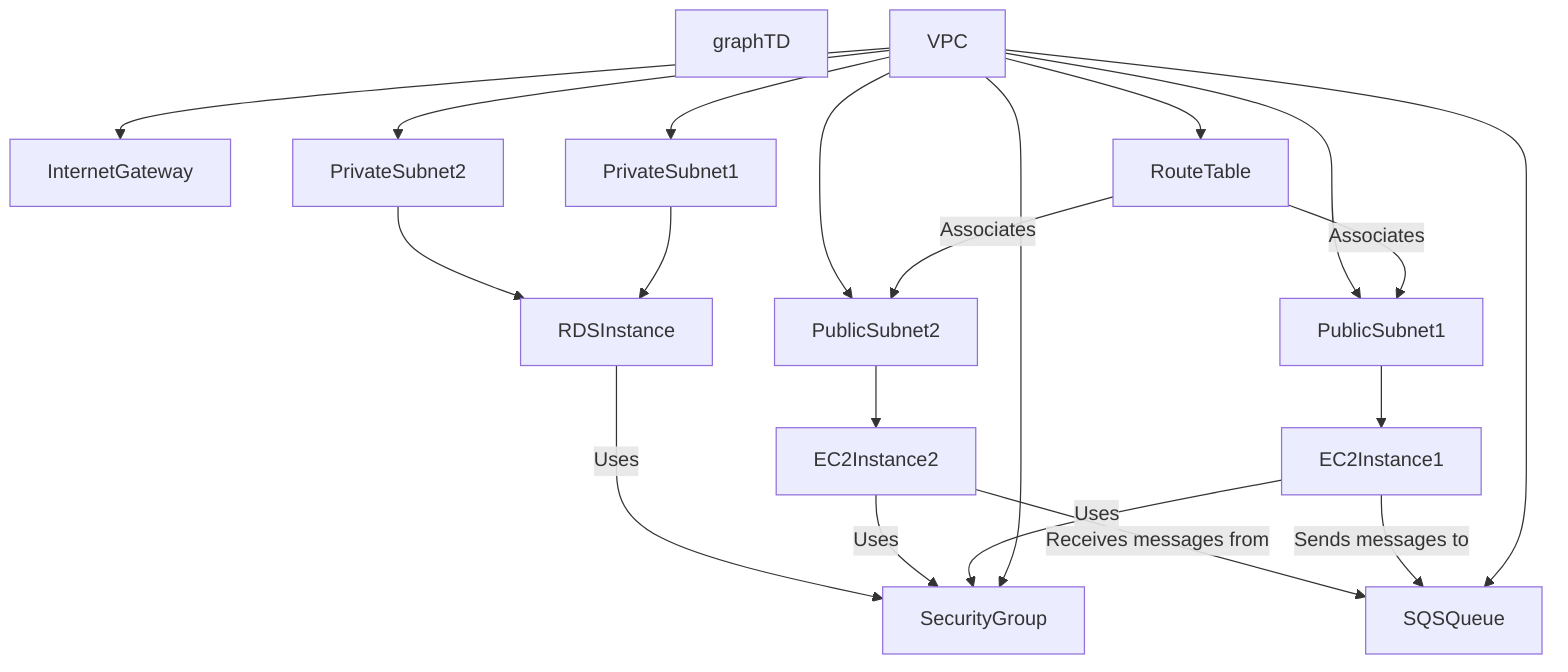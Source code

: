flowchart TD
    graphTD
    VPC --> InternetGateway
    VPC --> RouteTable
    RouteTable -->|Associates| PublicSubnet1
    RouteTable -->|Associates| PublicSubnet2
    VPC --> PublicSubnet1
    VPC --> PublicSubnet2
    VPC --> PrivateSubnet1
    VPC --> PrivateSubnet2
    PublicSubnet1 --> EC2Instance1
    PublicSubnet2 --> EC2Instance2
    PrivateSubnet1 --> RDSInstance
    PrivateSubnet2 --> RDSInstance
    VPC --> SecurityGroup
    EC2Instance1 -->|Uses| SecurityGroup
    EC2Instance2 -->|Uses| SecurityGroup
    RDSInstance -->|Uses| SecurityGroup
    VPC --> SQSQueue
    EC2Instance1 -->|Sends messages to| SQSQueue
    EC2Instance2 -->|Receives messages from| SQSQueue